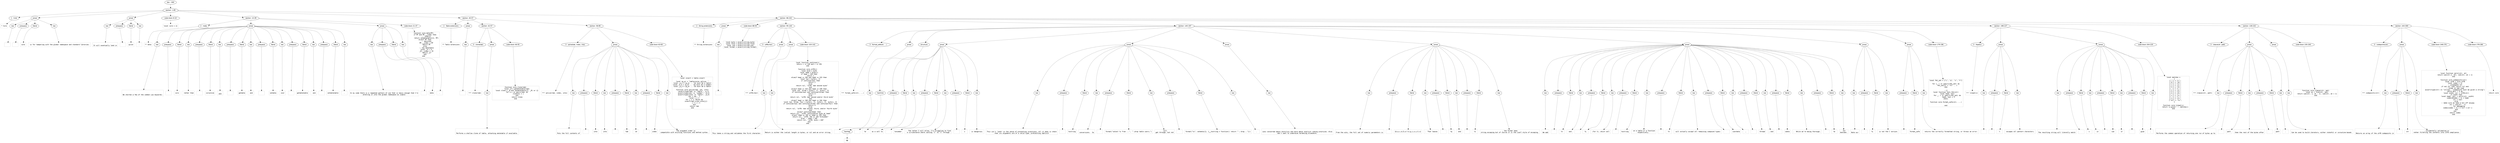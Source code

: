 digraph lpegNode {

node [fontname=Helvetica]
edge [style=dashed]

doc_0 [label="doc - 300"]


doc_0 -> { section_1}
{rank=same; section_1}

section_1 [label="section: 1-85"]


// END RANK doc_0

section_1 -> { header_2 prose_3 prose_4 codeblock_5 section_6 section_7 section_8}
{rank=same; header_2 prose_3 prose_4 codeblock_5 section_6 section_7 section_8}

header_2 [label="1 : Core"]

prose_3 [label="prose"]

prose_4 [label="prose"]

codeblock_5 [label="code block 8-10"]

section_6 [label="section: 13-39"]

section_7 [label="section: 40-57"]

section_8 [label="section: 86-242"]


// END RANK section_1

header_2 -> leaf_9
leaf_9  [color=Gray,shape=rectangle,fontname=Inconsolata,label="* Core"]
// END RANK header_2

prose_3 -> { raw_10 prespace_11 literal_12 raw_13}
{rank=same; raw_10 prespace_11 literal_12 raw_13}

raw_10 [label="raw"]

prespace_11 [label="prespace"]

literal_12 [label="literal"]

raw_13 [label="raw"]


// END RANK prose_3

raw_10 -> leaf_14
leaf_14  [color=Gray,shape=rectangle,fontname=Inconsolata,label="
"]
// END RANK raw_10

prespace_11 -> leaf_15
leaf_15  [color=Gray,shape=rectangle,fontname=Inconsolata,label=""]
// END RANK prespace_11

literal_12 -> leaf_16
leaf_16  [color=Gray,shape=rectangle,fontname=Inconsolata,label="core"]
// END RANK literal_12

raw_13 -> leaf_17
leaf_17  [color=Gray,shape=rectangle,fontname=Inconsolata,label=" is for tampering with the global namespace and standard libraries.
"]
// END RANK raw_13

prose_4 -> { raw_18 prespace_19 literal_20 raw_21}
{rank=same; raw_18 prespace_19 literal_20 raw_21}

raw_18 [label="raw"]

prespace_19 [label="prespace"]

literal_20 [label="literal"]

raw_21 [label="raw"]


// END RANK prose_4

raw_18 -> leaf_22
leaf_22  [color=Gray,shape=rectangle,fontname=Inconsolata,label="
It will eventually land in"]
// END RANK raw_18

prespace_19 -> leaf_23
leaf_23  [color=Gray,shape=rectangle,fontname=Inconsolata,label=" "]
// END RANK prespace_19

literal_20 -> leaf_24
leaf_24  [color=Gray,shape=rectangle,fontname=Inconsolata,label="pylon"]
// END RANK literal_20

raw_21 -> leaf_25
leaf_25  [color=Gray,shape=rectangle,fontname=Inconsolata,label=".
"]
// END RANK raw_21

codeblock_5 -> leaf_26
leaf_26  [color=Gray,shape=rectangle,fontname=Inconsolata,label="local core = {}"]
// END RANK codeblock_5

section_6 -> { header_27 prose_28 prose_29 codeblock_30}
{rank=same; header_27 prose_28 prose_29 codeblock_30}

header_27 [label="2 : meta"]

prose_28 [label="prose"]

prose_29 [label="prose"]

codeblock_30 [label="code block 21-37"]


// END RANK section_6

header_27 -> leaf_31
leaf_31  [color=Gray,shape=rectangle,fontname=Inconsolata,label="** meta"]
// END RANK header_27

prose_28 -> { raw_32 prespace_33 literal_34 raw_35 prespace_36 literal_37 raw_38 prespace_39 literal_40 raw_41 prespace_42 literal_43 raw_44 prespace_45 literal_46 raw_47 prespace_48 literal_49 raw_50}
{rank=same; raw_32 prespace_33 literal_34 raw_35 prespace_36 literal_37 raw_38 prespace_39 literal_40 raw_41 prespace_42 literal_43 raw_44 prespace_45 literal_46 raw_47 prespace_48 literal_49 raw_50}

raw_32 [label="raw"]

prespace_33 [label="prespace"]

literal_34 [label="literal"]

raw_35 [label="raw"]

prespace_36 [label="prespace"]

literal_37 [label="literal"]

raw_38 [label="raw"]

prespace_39 [label="prespace"]

literal_40 [label="literal"]

raw_41 [label="raw"]

prespace_42 [label="prespace"]

literal_43 [label="literal"]

raw_44 [label="raw"]

prespace_45 [label="prespace"]

literal_46 [label="literal"]

raw_47 [label="raw"]

prespace_48 [label="prespace"]

literal_49 [label="literal"]

raw_50 [label="raw"]


// END RANK prose_28

raw_32 -> leaf_51
leaf_51  [color=Gray,shape=rectangle,fontname=Inconsolata,label="

We shorten a few of the common Lua keywords:"]
// END RANK raw_32

prespace_33 -> leaf_52
leaf_52  [color=Gray,shape=rectangle,fontname=Inconsolata,label=" "]
// END RANK prespace_33

literal_34 -> leaf_53
leaf_53  [color=Gray,shape=rectangle,fontname=Inconsolata,label="coro"]
// END RANK literal_34

raw_35 -> leaf_54
leaf_54  [color=Gray,shape=rectangle,fontname=Inconsolata,label=" rather than"]
// END RANK raw_35

prespace_36 -> leaf_55
leaf_55  [color=Gray,shape=rectangle,fontname=Inconsolata,label=" "]
// END RANK prespace_36

literal_37 -> leaf_56
leaf_56  [color=Gray,shape=rectangle,fontname=Inconsolata,label="coroutine"]
// END RANK literal_37

raw_38 -> leaf_57
leaf_57  [color=Gray,shape=rectangle,fontname=Inconsolata,label=",
and"]
// END RANK raw_38

prespace_39 -> leaf_58
leaf_58  [color=Gray,shape=rectangle,fontname=Inconsolata,label=" "]
// END RANK prespace_39

literal_40 -> leaf_59
leaf_59  [color=Gray,shape=rectangle,fontname=Inconsolata,label="getmeta"]
// END RANK literal_40

raw_41 -> leaf_60
leaf_60  [color=Gray,shape=rectangle,fontname=Inconsolata,label=" and"]
// END RANK raw_41

prespace_42 -> leaf_61
leaf_61  [color=Gray,shape=rectangle,fontname=Inconsolata,label=" "]
// END RANK prespace_42

literal_43 -> leaf_62
leaf_62  [color=Gray,shape=rectangle,fontname=Inconsolata,label="setmeta"]
// END RANK literal_43

raw_44 -> leaf_63
leaf_63  [color=Gray,shape=rectangle,fontname=Inconsolata,label=" over"]
// END RANK raw_44

prespace_45 -> leaf_64
leaf_64  [color=Gray,shape=rectangle,fontname=Inconsolata,label=" "]
// END RANK prespace_45

literal_46 -> leaf_65
leaf_65  [color=Gray,shape=rectangle,fontname=Inconsolata,label="getmetatable"]
// END RANK literal_46

raw_47 -> leaf_66
leaf_66  [color=Gray,shape=rectangle,fontname=Inconsolata,label=" and"]
// END RANK raw_47

prespace_48 -> leaf_67
leaf_67  [color=Gray,shape=rectangle,fontname=Inconsolata,label=" "]
// END RANK prespace_48

literal_49 -> leaf_68
leaf_68  [color=Gray,shape=rectangle,fontname=Inconsolata,label="setmetatable"]
// END RANK literal_49

raw_50 -> leaf_69
leaf_69  [color=Gray,shape=rectangle,fontname=Inconsolata,label=".
"]
// END RANK raw_50

prose_29 -> { raw_70 prespace_71 literal_72 raw_73}
{rank=same; raw_70 prespace_71 literal_72 raw_73}

raw_70 [label="raw"]

prespace_71 [label="prespace"]

literal_72 [label="literal"]

raw_73 [label="raw"]


// END RANK prose_29

raw_70 -> leaf_74
leaf_74  [color=Gray,shape=rectangle,fontname=Inconsolata,label="
In my code there is a repeated pattern of use that is basic enough that I'm
entering it into the global namespace as simple"]
// END RANK raw_70

prespace_71 -> leaf_75
leaf_75  [color=Gray,shape=rectangle,fontname=Inconsolata,label=" "]
// END RANK prespace_71

literal_72 -> leaf_76
leaf_76  [color=Gray,shape=rectangle,fontname=Inconsolata,label="meta"]
// END RANK literal_72

raw_73 -> leaf_77
leaf_77  [color=Gray,shape=rectangle,fontname=Inconsolata,label=".
"]
// END RANK raw_73

codeblock_30 -> leaf_78
leaf_78  [color=Gray,shape=rectangle,fontname=Inconsolata,label="function core.meta(MT)
   if MT and MT.__index then
      -- inherit
      return setmetatable({}, MT)
   elseif MT then
      -- decorate
      MT.__index = MT
      return MT
   else
      -- new metatable
      local _M = {}
      _M.__index = _M
      return _M
   end
end"]
// END RANK codeblock_30

section_7 -> { header_79 prose_80 section_81 section_82}
{rank=same; header_79 prose_80 section_81 section_82}

header_79 [label="2 : Table extensions"]

prose_80 [label="prose"]

section_81 [label="section: 42-57"]

section_82 [label="section: 58-85"]


// END RANK section_7

header_79 -> leaf_83
leaf_83  [color=Gray,shape=rectangle,fontname=Inconsolata,label="** Table extensions"]
// END RANK header_79

prose_80 -> { raw_84}
{rank=same; raw_84}

raw_84 [label="raw"]


// END RANK prose_80

raw_84 -> leaf_85
leaf_85  [color=Gray,shape=rectangle,fontname=Inconsolata,label="
"]
// END RANK raw_84

section_81 -> { header_86 prose_87 codeblock_88}
{rank=same; header_86 prose_87 codeblock_88}

header_86 [label="3 : clone(tab)"]

prose_87 [label="prose"]

codeblock_88 [label="code block 46-55"]


// END RANK section_81

header_86 -> leaf_89
leaf_89  [color=Gray,shape=rectangle,fontname=Inconsolata,label="*** clone(tab)"]
// END RANK header_86

prose_87 -> { raw_90}
{rank=same; raw_90}

raw_90 [label="raw"]


// END RANK prose_87

raw_90 -> leaf_91
leaf_91  [color=Gray,shape=rectangle,fontname=Inconsolata,label="

Performs a shallow clone of table, attaching metatable if available.
"]
// END RANK raw_90

codeblock_88 -> leaf_92
leaf_92  [color=Gray,shape=rectangle,fontname=Inconsolata,label="function core.clone(tab)
   local _M = getmetatable(tab)
   local clone = _M and setmetatable({}, _M) or {}
   for k,v in pairs(tab) do
      clone[k] = v
   end
   return clone
end"]
// END RANK codeblock_88

section_82 -> { header_93 prose_94 codeblock_95}
{rank=same; header_93 prose_94 codeblock_95}

header_93 [label="3 : splice(tab, index, into)"]

prose_94 [label="prose"]

codeblock_95 [label="code block 63-83"]


// END RANK section_82

header_93 -> leaf_96
leaf_96  [color=Gray,shape=rectangle,fontname=Inconsolata,label="*** splice(tab, index, into)"]
// END RANK header_93

prose_94 -> { raw_97 prespace_98 literal_99 raw_100 prespace_101 literal_102 raw_103 prespace_104 literal_105 raw_106}
{rank=same; raw_97 prespace_98 literal_99 raw_100 prespace_101 literal_102 raw_103 prespace_104 literal_105 raw_106}

raw_97 [label="raw"]

prespace_98 [label="prespace"]

literal_99 [label="literal"]

raw_100 [label="raw"]

prespace_101 [label="prespace"]

literal_102 [label="literal"]

raw_103 [label="raw"]

prespace_104 [label="prespace"]

literal_105 [label="literal"]

raw_106 [label="raw"]


// END RANK prose_94

raw_97 -> leaf_107
leaf_107  [color=Gray,shape=rectangle,fontname=Inconsolata,label="

Puts the full contents of"]
// END RANK raw_97

prespace_98 -> leaf_108
leaf_108  [color=Gray,shape=rectangle,fontname=Inconsolata,label=" "]
// END RANK prespace_98

literal_99 -> leaf_109
leaf_109  [color=Gray,shape=rectangle,fontname=Inconsolata,label="into"]
// END RANK literal_99

raw_100 -> leaf_110
leaf_110  [color=Gray,shape=rectangle,fontname=Inconsolata,label=" into"]
// END RANK raw_100

prespace_101 -> leaf_111
leaf_111  [color=Gray,shape=rectangle,fontname=Inconsolata,label=" "]
// END RANK prespace_101

literal_102 -> leaf_112
leaf_112  [color=Gray,shape=rectangle,fontname=Inconsolata,label="tab"]
// END RANK literal_102

raw_103 -> leaf_113
leaf_113  [color=Gray,shape=rectangle,fontname=Inconsolata,label=" at"]
// END RANK raw_103

prespace_104 -> leaf_114
leaf_114  [color=Gray,shape=rectangle,fontname=Inconsolata,label=" "]
// END RANK prespace_104

literal_105 -> leaf_115
leaf_115  [color=Gray,shape=rectangle,fontname=Inconsolata,label="index"]
// END RANK literal_105

raw_106 -> leaf_116
leaf_116  [color=Gray,shape=rectangle,fontname=Inconsolata,label=".  The argument order is
compatible with existing functions and method syntax.
"]
// END RANK raw_106

codeblock_95 -> leaf_117
leaf_117  [color=Gray,shape=rectangle,fontname=Inconsolata,label="local insert = table.insert

local sp_er = \"table<core>.splice: \"
local _e_1 = sp_er .. \"$1 must be a table\"
local _e_2 = sp_er .. \"$2 must be a number\"
local _e_3 = sp_er .. \"$3 must be a table\"

function core.splice(tab, idx, into)
   assert(type(tab) == \"table\", _e_1)
   assert(type(idx) == \"number\", _e_2)
   assert(type(into) == \"table\", _e_3)
    idx = idx - 1
    local i = 1
    for j = 1, #into do
        insert(tab,i+idx,into[j])
        i = i + 1
    end
    return tab
end"]
// END RANK codeblock_95

section_8 -> { header_118 prose_119 codeblock_120 section_121 section_122 section_123 section_124 section_125}
{rank=same; header_118 prose_119 codeblock_120 section_121 section_122 section_123 section_124 section_125}

header_118 [label="2 : String extensions"]

prose_119 [label="prose"]

codeblock_120 [label="code block 88-93"]

section_121 [label="section: 95-144"]

section_122 [label="section: 145-197"]

section_123 [label="section: 198-227"]

section_124 [label="section: 228-242"]

section_125 [label="section: 243-300"]


// END RANK section_8

header_118 -> leaf_126
leaf_126  [color=Gray,shape=rectangle,fontname=Inconsolata,label="** String extensions"]
// END RANK header_118

prose_119 -> { raw_127}
{rank=same; raw_127}

raw_127 [label="raw"]


// END RANK prose_119

raw_127 -> leaf_128
leaf_128  [color=Gray,shape=rectangle,fontname=Inconsolata,label="
"]
// END RANK raw_127

codeblock_120 -> leaf_129
leaf_129  [color=Gray,shape=rectangle,fontname=Inconsolata,label="local byte = assert(string.byte)
local find = assert(string.find)
local sub = assert(string.sub)
local format = assert(string.format)"]
// END RANK codeblock_120

section_121 -> { header_130 prose_131 prose_132 codeblock_133}
{rank=same; header_130 prose_131 prose_132 codeblock_133}

header_130 [label="3 : utf8(char)"]

prose_131 [label="prose"]

prose_132 [label="prose"]

codeblock_133 [label="code block 103-142"]


// END RANK section_121

header_130 -> leaf_134
leaf_134  [color=Gray,shape=rectangle,fontname=Inconsolata,label="*** utf8(char)"]
// END RANK header_130

prose_131 -> { raw_135}
{rank=same; raw_135}

raw_135 [label="raw"]


// END RANK prose_131

raw_135 -> leaf_136
leaf_136  [color=Gray,shape=rectangle,fontname=Inconsolata,label="

This takes a string and validates the first character.
"]
// END RANK raw_135

prose_132 -> { raw_137}
{rank=same; raw_137}

raw_137 [label="raw"]


// END RANK prose_132

raw_137 -> leaf_138
leaf_138  [color=Gray,shape=rectangle,fontname=Inconsolata,label="
Return is either the (valid) length in bytes, or nil and an error string.
"]
// END RANK raw_137

codeblock_133 -> leaf_139
leaf_139  [color=Gray,shape=rectangle,fontname=Inconsolata,label="local function continue(c)
   return c >= 128 and c <= 191
end

function core.utf8(c)
   local byte = byte
   local head = byte(c)
   if head < 128 then
      return 1
   elseif head >= 194 and head <= 223 then
      local two = byte(c, 2)
      if continue(two) then
         return 2
      else
         return nil, \"utf8: bad second byte\"
      end
   elseif head >= 224 and head <= 239 then
      local two, three = byte(c, 2), byte(c, 3)
      if continue(two) and continue(three) then
         return 3
      else
         return nil, \"utf8: bad second and/or third byte\"
      end
   elseif head >= 240 and head <= 244 then
      local two, three, four = byte(c, 2), byte(c, 3), byte(c, 4)
      if continue(two) and continue(three) and continue(four) then
         return 4
      else
         return nil, \"utf8: bad second, third, and/or fourth byte\"
      end
   elseif continue(head) then
      return nil, \"utf8: continuation byte at head\"
   elseif head == 192 or head == 193 then
      return nil, \"utf8: 192 or 193 forbidden\"
   else -- head > 245
      return nil, \"utf8: byte > 245\"
   end
end"]
// END RANK codeblock_133

section_122 -> { header_140 prose_141 structure_142 prose_143 prose_144 prose_145 prose_146 prose_147 prose_148 prose_149 codeblock_150}
{rank=same; header_140 prose_141 structure_142 prose_143 prose_144 prose_145 prose_146 prose_147 prose_148 prose_149 codeblock_150}

header_140 [label="3 : format_safe(str, ...)"]

prose_141 [label="prose"]

structure_142 [label="structure"]

prose_143 [label="prose"]

prose_144 [label="prose"]

prose_145 [label="prose"]

prose_146 [label="prose"]

prose_147 [label="prose"]

prose_148 [label="prose"]

prose_149 [label="prose"]

codeblock_150 [label="code block 179-196"]


// END RANK section_122

header_140 -> leaf_151
leaf_151  [color=Gray,shape=rectangle,fontname=Inconsolata,label="*** format_safe(str, ...)"]
// END RANK header_140

prose_141 -> { raw_152}
{rank=same; raw_152}

raw_152 [label="raw"]


// END RANK prose_141

raw_152 -> leaf_153
leaf_153  [color=Gray,shape=rectangle,fontname=Inconsolata,label="
"]
// END RANK raw_152

structure_142 -> { hashline_154}
{rank=same; hashline_154}

hashline_154 [label="hashline"]


// END RANK structure_142

hashline_154 -> { hashtag_155}
{rank=same; hashtag_155}

hashtag_155 [label="hashtag"]


// END RANK hashline_154

hashtag_155 -> leaf_156
leaf_156  [color=Gray,shape=rectangle,fontname=Inconsolata,label="NB"]
// END RANK hashtag_155

prose_143 -> { prespace_157 literal_158 raw_159 prespace_160 literal_161 raw_162 prespace_163 literal_164 raw_165}
{rank=same; prespace_157 literal_158 raw_159 prespace_160 literal_161 raw_162 prespace_163 literal_164 raw_165}

prespace_157 [label="prespace"]

literal_158 [label="literal"]

raw_159 [label="raw"]

prespace_160 [label="prespace"]

literal_161 [label="literal"]

raw_162 [label="raw"]

prespace_163 [label="prespace"]

literal_164 [label="literal"]

raw_165 [label="raw"]


// END RANK prose_143

prespace_157 -> leaf_166
leaf_166  [color=Gray,shape=rectangle,fontname=Inconsolata,label=""]
// END RANK prespace_157

literal_158 -> leaf_167
leaf_167  [color=Gray,shape=rectangle,fontname=Inconsolata,label="%d"]
// END RANK literal_158

raw_159 -> leaf_168
leaf_168  [color=Gray,shape=rectangle,fontname=Inconsolata,label=" as a call to"]
// END RANK raw_159

prespace_160 -> leaf_169
leaf_169  [color=Gray,shape=rectangle,fontname=Inconsolata,label=" "]
// END RANK prespace_160

literal_161 -> leaf_170
leaf_170  [color=Gray,shape=rectangle,fontname=Inconsolata,label="tonumber"]
// END RANK literal_161

raw_162 -> leaf_171
leaf_171  [color=Gray,shape=rectangle,fontname=Inconsolata,label=".  The latter I will allow, I'm struggling to find
a circumstance where casting \"1\" to \"1\" through"]
// END RANK raw_162

prespace_163 -> leaf_172
leaf_172  [color=Gray,shape=rectangle,fontname=Inconsolata,label=" "]
// END RANK prespace_163

literal_164 -> leaf_173
leaf_173  [color=Gray,shape=rectangle,fontname=Inconsolata,label="1"]
// END RANK literal_164

raw_165 -> leaf_174
leaf_174  [color=Gray,shape=rectangle,fontname=Inconsolata,label=" is dangerous.
"]
// END RANK raw_165

prose_144 -> { raw_175 prespace_176 literal_177 raw_178 prespace_179 literal_180 raw_181 prespace_182 literal_183 raw_184}
{rank=same; raw_175 prespace_176 literal_177 raw_178 prespace_179 literal_180 raw_181 prespace_182 literal_183 raw_184}

raw_175 [label="raw"]

prespace_176 [label="prespace"]

literal_177 [label="literal"]

raw_178 [label="raw"]

prespace_179 [label="prespace"]

literal_180 [label="literal"]

raw_181 [label="raw"]

prespace_182 [label="prespace"]

literal_183 [label="literal"]

raw_184 [label="raw"]


// END RANK prose_144

raw_175 -> leaf_185
leaf_185  [color=Gray,shape=rectangle,fontname=Inconsolata,label="
This isn't \"safe\" in the sense of preventing injections, all it does is check
that its arguments are of a valid type, prohibiting implicit"]
// END RANK raw_175

prespace_176 -> leaf_186
leaf_186  [color=Gray,shape=rectangle,fontname=Inconsolata,label=" "]
// END RANK prespace_176

literal_177 -> leaf_187
leaf_187  [color=Gray,shape=rectangle,fontname=Inconsolata,label="tostring"]
// END RANK literal_177

raw_178 -> leaf_188
leaf_188  [color=Gray,shape=rectangle,fontname=Inconsolata,label="
conversions.  So"]
// END RANK raw_178

prespace_179 -> leaf_189
leaf_189  [color=Gray,shape=rectangle,fontname=Inconsolata,label=" "]
// END RANK prespace_179

literal_180 -> leaf_190
leaf_190  [color=Gray,shape=rectangle,fontname=Inconsolata,label="format(\"select %s from ...\", \"';drop table users;\")"]
// END RANK literal_180

raw_181 -> leaf_191
leaf_191  [color=Gray,shape=rectangle,fontname=Inconsolata,label=" will
get through, but not"]
// END RANK raw_181

prespace_182 -> leaf_192
leaf_192  [color=Gray,shape=rectangle,fontname=Inconsolata,label=""]
// END RANK prespace_182

literal_183 -> leaf_193
leaf_193  [color=Gray,shape=rectangle,fontname=Inconsolata,label="format(\"%s\", setmeta({}, {__tostring = function() return \"'; drop...\"}))"]
// END RANK literal_183

raw_184 -> leaf_194
leaf_194  [color=Gray,shape=rectangle,fontname=Inconsolata,label=".
"]
// END RANK raw_184

prose_145 -> { raw_195}
{rank=same; raw_195}

raw_195 [label="raw"]


// END RANK prose_145

raw_195 -> leaf_196
leaf_196  [color=Gray,shape=rectangle,fontname=Inconsolata,label="
Less concerned about hostility and more about explicit coding practices. Also
don't want to undermine hardening elsewhere.
"]
// END RANK raw_195

prose_146 -> { raw_197 prespace_198 literal_199 raw_200 prespace_201 literal_202 raw_203 prespace_204 literal_205 raw_206}
{rank=same; raw_197 prespace_198 literal_199 raw_200 prespace_201 literal_202 raw_203 prespace_204 literal_205 raw_206}

raw_197 [label="raw"]

prespace_198 [label="prespace"]

literal_199 [label="literal"]

raw_200 [label="raw"]

prespace_201 [label="prespace"]

literal_202 [label="literal"]

raw_203 [label="raw"]

prespace_204 [label="prespace"]

literal_205 [label="literal"]

raw_206 [label="raw"]


// END RANK prose_146

raw_197 -> leaf_207
leaf_207  [color=Gray,shape=rectangle,fontname=Inconsolata,label="
From the wiki, the full set of numeric parameters is"]
// END RANK raw_197

prespace_198 -> leaf_208
leaf_208  [color=Gray,shape=rectangle,fontname=Inconsolata,label=""]
// END RANK prespace_198

literal_199 -> leaf_209
leaf_209  [color=Gray,shape=rectangle,fontname=Inconsolata,label="{A,a,c,d,E,e,f,G,g,i,o,u,X,x}"]
// END RANK literal_199

raw_200 -> leaf_210
leaf_210  [color=Gray,shape=rectangle,fontname=Inconsolata,label=".  That leaves"]
// END RANK raw_200

prespace_201 -> leaf_211
leaf_211  [color=Gray,shape=rectangle,fontname=Inconsolata,label=" "]
// END RANK prespace_201

literal_202 -> leaf_212
leaf_212  [color=Gray,shape=rectangle,fontname=Inconsolata,label="%q"]
// END RANK literal_202

raw_203 -> leaf_213
leaf_213  [color=Gray,shape=rectangle,fontname=Inconsolata,label=" and"]
// END RANK raw_203

prespace_204 -> leaf_214
leaf_214  [color=Gray,shape=rectangle,fontname=Inconsolata,label=" "]
// END RANK prespace_204

literal_205 -> leaf_215
leaf_215  [color=Gray,shape=rectangle,fontname=Inconsolata,label="%s"]
// END RANK literal_205

raw_206 -> leaf_216
leaf_216  [color=Gray,shape=rectangle,fontname=Inconsolata,label=", the former does
string escaping but of course it is the Lua/C style of escaping.
"]
// END RANK raw_206

prose_147 -> { raw_217 prespace_218 literal_219 raw_220 prespace_221 literal_222 raw_223 prespace_224 literal_225 raw_226 prespace_227 literal_228 raw_229 prespace_230 literal_231 raw_232 prespace_233 literal_234 raw_235 prespace_236 literal_237 raw_238 prespace_239 literal_240 raw_241}
{rank=same; raw_217 prespace_218 literal_219 raw_220 prespace_221 literal_222 raw_223 prespace_224 literal_225 raw_226 prespace_227 literal_228 raw_229 prespace_230 literal_231 raw_232 prespace_233 literal_234 raw_235 prespace_236 literal_237 raw_238 prespace_239 literal_240 raw_241}

raw_217 [label="raw"]

prespace_218 [label="prespace"]

literal_219 [label="literal"]

raw_220 [label="raw"]

prespace_221 [label="prespace"]

literal_222 [label="literal"]

raw_223 [label="raw"]

prespace_224 [label="prespace"]

literal_225 [label="literal"]

raw_226 [label="raw"]

prespace_227 [label="prespace"]

literal_228 [label="literal"]

raw_229 [label="raw"]

prespace_230 [label="prespace"]

literal_231 [label="literal"]

raw_232 [label="raw"]

prespace_233 [label="prespace"]

literal_234 [label="literal"]

raw_235 [label="raw"]

prespace_236 [label="prespace"]

literal_237 [label="literal"]

raw_238 [label="raw"]

prespace_239 [label="prespace"]

literal_240 [label="literal"]

raw_241 [label="raw"]


// END RANK prose_147

raw_217 -> leaf_242
leaf_242  [color=Gray,shape=rectangle,fontname=Inconsolata,label="
We add"]
// END RANK raw_217

prespace_218 -> leaf_243
leaf_243  [color=Gray,shape=rectangle,fontname=Inconsolata,label=" "]
// END RANK prespace_218

literal_219 -> leaf_244
leaf_244  [color=Gray,shape=rectangle,fontname=Inconsolata,label="%t"]
// END RANK literal_219

raw_220 -> leaf_245
leaf_245  [color=Gray,shape=rectangle,fontname=Inconsolata,label=" and"]
// END RANK raw_220

prespace_221 -> leaf_246
leaf_246  [color=Gray,shape=rectangle,fontname=Inconsolata,label=" "]
// END RANK prespace_221

literal_222 -> leaf_247
leaf_247  [color=Gray,shape=rectangle,fontname=Inconsolata,label="%L"]
// END RANK literal_222

raw_223 -> leaf_248
leaf_248  [color=Gray,shape=rectangle,fontname=Inconsolata,label=" (for λ), which call"]
// END RANK raw_223

prespace_224 -> leaf_249
leaf_249  [color=Gray,shape=rectangle,fontname=Inconsolata,label=" "]
// END RANK prespace_224

literal_225 -> leaf_250
leaf_250  [color=Gray,shape=rectangle,fontname=Inconsolata,label="tostring"]
// END RANK literal_225

raw_226 -> leaf_251
leaf_251  [color=Gray,shape=rectangle,fontname=Inconsolata,label=" on a table or a function
respectively. "]
// END RANK raw_226

prespace_227 -> leaf_252
leaf_252  [color=Gray,shape=rectangle,fontname=Inconsolata,label=" "]
// END RANK prespace_227

literal_228 -> leaf_253
leaf_253  [color=Gray,shape=rectangle,fontname=Inconsolata,label="%t"]
// END RANK literal_228

raw_229 -> leaf_254
leaf_254  [color=Gray,shape=rectangle,fontname=Inconsolata,label=" will actually accept all remaining compound types:"]
// END RANK raw_229

prespace_230 -> leaf_255
leaf_255  [color=Gray,shape=rectangle,fontname=Inconsolata,label=""]
// END RANK prespace_230

literal_231 -> leaf_256
leaf_256  [color=Gray,shape=rectangle,fontname=Inconsolata,label="userdata"]
// END RANK literal_231

raw_232 -> leaf_257
leaf_257  [color=Gray,shape=rectangle,fontname=Inconsolata,label=","]
// END RANK raw_232

prespace_233 -> leaf_258
leaf_258  [color=Gray,shape=rectangle,fontname=Inconsolata,label=" "]
// END RANK prespace_233

literal_234 -> leaf_259
leaf_259  [color=Gray,shape=rectangle,fontname=Inconsolata,label="thread"]
// END RANK literal_234

raw_235 -> leaf_260
leaf_260  [color=Gray,shape=rectangle,fontname=Inconsolata,label=", and"]
// END RANK raw_235

prespace_236 -> leaf_261
leaf_261  [color=Gray,shape=rectangle,fontname=Inconsolata,label=" "]
// END RANK prespace_236

literal_237 -> leaf_262
leaf_262  [color=Gray,shape=rectangle,fontname=Inconsolata,label="cdata"]
// END RANK literal_237

raw_238 -> leaf_263
leaf_263  [color=Gray,shape=rectangle,fontname=Inconsolata,label=".  While we're being thorough,"]
// END RANK raw_238

prespace_239 -> leaf_264
leaf_264  [color=Gray,shape=rectangle,fontname=Inconsolata,label=" "]
// END RANK prespace_239

literal_240 -> leaf_265
leaf_265  [color=Gray,shape=rectangle,fontname=Inconsolata,label="%b"]
// END RANK literal_240

raw_241 -> leaf_266
leaf_266  [color=Gray,shape=rectangle,fontname=Inconsolata,label=" for
boolean.
"]
// END RANK raw_241

prose_148 -> { raw_267 prespace_268 literal_269 raw_270}
{rank=same; raw_267 prespace_268 literal_269 raw_270}

raw_267 [label="raw"]

prespace_268 [label="prespace"]

literal_269 [label="literal"]

raw_270 [label="raw"]


// END RANK prose_148

raw_267 -> leaf_271
leaf_271  [color=Gray,shape=rectangle,fontname=Inconsolata,label="
Note our"]
// END RANK raw_267

prespace_268 -> leaf_272
leaf_272  [color=Gray,shape=rectangle,fontname=Inconsolata,label=" "]
// END RANK prespace_268

literal_269 -> leaf_273
leaf_273  [color=Gray,shape=rectangle,fontname=Inconsolata,label="%L"]
// END RANK literal_269

raw_270 -> leaf_274
leaf_274  [color=Gray,shape=rectangle,fontname=Inconsolata,label=" is not the C version.
"]
// END RANK raw_270

prose_149 -> { prespace_275 literal_276 raw_277}
{rank=same; prespace_275 literal_276 raw_277}

prespace_275 [label="prespace"]

literal_276 [label="literal"]

raw_277 [label="raw"]


// END RANK prose_149

prespace_275 -> leaf_278
leaf_278  [color=Gray,shape=rectangle,fontname=Inconsolata,label=""]
// END RANK prespace_275

literal_276 -> leaf_279
leaf_279  [color=Gray,shape=rectangle,fontname=Inconsolata,label="format_safe"]
// END RANK literal_276

raw_277 -> leaf_280
leaf_280  [color=Gray,shape=rectangle,fontname=Inconsolata,label=" returns the correctly formatted string, or throws an error.
"]
// END RANK raw_277

codeblock_150 -> leaf_281
leaf_281  [color=Gray,shape=rectangle,fontname=Inconsolata,label="local fmt_set = {\"L\", \"q\", \"s\", \"t\"}

for i, v in ipairs(fmt_set) do
   fmt_set[i] = \"%%\" .. v
end

--[[
local function next_fmt(str)
   local head, tail
   for _, v in ipairs(fmt_set) do
      head, tail = 2
end]]

function core.format_safe(str, ...)

end"]
// END RANK codeblock_150

section_123 -> { header_282 prose_283 prose_284 codeblock_285}
{rank=same; header_282 prose_283 prose_284 codeblock_285}

header_282 [label="3 : litpat(s)"]

prose_283 [label="prose"]

prose_284 [label="prose"]

codeblock_285 [label="code block 204-225"]


// END RANK section_123

header_282 -> leaf_286
leaf_286  [color=Gray,shape=rectangle,fontname=Inconsolata,label="*** litpat(s)"]
// END RANK header_282

prose_283 -> { raw_287 prespace_288 literal_289 raw_290}
{rank=same; raw_287 prespace_288 literal_289 raw_290}

raw_287 [label="raw"]

prespace_288 [label="prespace"]

literal_289 [label="literal"]

raw_290 [label="raw"]


// END RANK prose_283

raw_287 -> leaf_291
leaf_291  [color=Gray,shape=rectangle,fontname=Inconsolata,label=""]
// END RANK raw_287

prespace_288 -> leaf_292
leaf_292  [color=Gray,shape=rectangle,fontname=Inconsolata,label=""]
// END RANK prespace_288

literal_289 -> leaf_293
leaf_293  [color=Gray,shape=rectangle,fontname=Inconsolata,label="%"]
// END RANK literal_289

raw_290 -> leaf_294
leaf_294  [color=Gray,shape=rectangle,fontname=Inconsolata,label=" escapes all pattern characters.
"]
// END RANK raw_290

prose_284 -> { raw_295 prespace_296 literal_297 raw_298 prespace_299 literal_300 raw_301 prespace_302 literal_303 raw_304}
{rank=same; raw_295 prespace_296 literal_297 raw_298 prespace_299 literal_300 raw_301 prespace_302 literal_303 raw_304}

raw_295 [label="raw"]

prespace_296 [label="prespace"]

literal_297 [label="literal"]

raw_298 [label="raw"]

prespace_299 [label="prespace"]

literal_300 [label="literal"]

raw_301 [label="raw"]

prespace_302 [label="prespace"]

literal_303 [label="literal"]

raw_304 [label="raw"]


// END RANK prose_284

raw_295 -> leaf_305
leaf_305  [color=Gray,shape=rectangle,fontname=Inconsolata,label="
The resulting string will literally match"]
// END RANK raw_295

prespace_296 -> leaf_306
leaf_306  [color=Gray,shape=rectangle,fontname=Inconsolata,label=" "]
// END RANK prespace_296

literal_297 -> leaf_307
leaf_307  [color=Gray,shape=rectangle,fontname=Inconsolata,label="s"]
// END RANK literal_297

raw_298 -> leaf_308
leaf_308  [color=Gray,shape=rectangle,fontname=Inconsolata,label=" in"]
// END RANK raw_298

prespace_299 -> leaf_309
leaf_309  [color=Gray,shape=rectangle,fontname=Inconsolata,label=" "]
// END RANK prespace_299

literal_300 -> leaf_310
leaf_310  [color=Gray,shape=rectangle,fontname=Inconsolata,label="sub"]
// END RANK literal_300

raw_301 -> leaf_311
leaf_311  [color=Gray,shape=rectangle,fontname=Inconsolata,label=" or"]
// END RANK raw_301

prespace_302 -> leaf_312
leaf_312  [color=Gray,shape=rectangle,fontname=Inconsolata,label=" "]
// END RANK prespace_302

literal_303 -> leaf_313
leaf_313  [color=Gray,shape=rectangle,fontname=Inconsolata,label="gsub"]
// END RANK literal_303

raw_304 -> leaf_314
leaf_314  [color=Gray,shape=rectangle,fontname=Inconsolata,label=".
"]
// END RANK raw_304

codeblock_285 -> leaf_315
leaf_315  [color=Gray,shape=rectangle,fontname=Inconsolata,label="local matches =
  {
    [\"^\"] = \"%^\";
    [\"$\"] = \"%$\";
    [\"(\"] = \"%(\";
    [\")\"] = \"%)\";
    [\"%\"] = \"%%\";
    [\".\"] = \"%.\";
    [\"[\"] = \"%[\";
    [\"]\"] = \"%]\";
    [\"*\"] = \"%*\";
    [\"+\"] = \"%+\";
    [\"-\"] = \"%-\";
    [\"?\"] = \"%?\";
    [\"\\0\"] = \"%z\";
  }

function core.litpat(s)
    return (s:gsub(\".\", matches))
end"]
// END RANK codeblock_285

section_124 -> { header_316 prose_317 prose_318 codeblock_319}
{rank=same; header_316 prose_317 prose_318 codeblock_319}

header_316 [label="3 : cleave(str, patt)"]

prose_317 [label="prose"]

prose_318 [label="prose"]

codeblock_319 [label="code block 235-240"]


// END RANK section_124

header_316 -> leaf_320
leaf_320  [color=Gray,shape=rectangle,fontname=Inconsolata,label="*** cleave(str, patt)"]
// END RANK header_316

prose_317 -> { raw_321 prespace_322 literal_323 raw_324 prespace_325 literal_326 raw_327}
{rank=same; raw_321 prespace_322 literal_323 raw_324 prespace_325 literal_326 raw_327}

raw_321 [label="raw"]

prespace_322 [label="prespace"]

literal_323 [label="literal"]

raw_324 [label="raw"]

prespace_325 [label="prespace"]

literal_326 [label="literal"]

raw_327 [label="raw"]


// END RANK prose_317

raw_321 -> leaf_328
leaf_328  [color=Gray,shape=rectangle,fontname=Inconsolata,label="

Performs the common operation of returning one run of bytes up to"]
// END RANK raw_321

prespace_322 -> leaf_329
leaf_329  [color=Gray,shape=rectangle,fontname=Inconsolata,label=" "]
// END RANK prespace_322

literal_323 -> leaf_330
leaf_330  [color=Gray,shape=rectangle,fontname=Inconsolata,label="patt"]
// END RANK literal_323

raw_324 -> leaf_331
leaf_331  [color=Gray,shape=rectangle,fontname=Inconsolata,label="
then the rest of the bytes after"]
// END RANK raw_324

prespace_325 -> leaf_332
leaf_332  [color=Gray,shape=rectangle,fontname=Inconsolata,label=" "]
// END RANK prespace_325

literal_326 -> leaf_333
leaf_333  [color=Gray,shape=rectangle,fontname=Inconsolata,label="patt"]
// END RANK literal_326

raw_327 -> leaf_334
leaf_334  [color=Gray,shape=rectangle,fontname=Inconsolata,label=".
"]
// END RANK raw_327

prose_318 -> { raw_335}
{rank=same; raw_335}

raw_335 [label="raw"]


// END RANK prose_318

raw_335 -> leaf_336
leaf_336  [color=Gray,shape=rectangle,fontname=Inconsolata,label="
Can be used to build iterators, either stateful or coroutine-based.
"]
// END RANK raw_335

codeblock_319 -> leaf_337
leaf_337  [color=Gray,shape=rectangle,fontname=Inconsolata,label="function core.cleave(str, pat)
   local at = find(str, pat)
   return sub(str, 1, at - 1), sub(str, at + 1)
end"]
// END RANK codeblock_319

section_125 -> { header_338 prose_339 codeblock_340 codeblock_341}
{rank=same; header_338 prose_339 codeblock_340 codeblock_341}

header_338 [label="3 : codepoints(str)"]

prose_339 [label="prose"]

codeblock_340 [label="code block 248-276"]

codeblock_341 [label="code block 278-280"]


// END RANK section_125

header_338 -> leaf_342
leaf_342  [color=Gray,shape=rectangle,fontname=Inconsolata,label="*** codepoints(str)"]
// END RANK header_338

prose_339 -> { raw_343 prespace_344 literal_345 raw_346}
{rank=same; raw_343 prespace_344 literal_345 raw_346}

raw_343 [label="raw"]

prespace_344 [label="prespace"]

literal_345 [label="literal"]

raw_346 [label="raw"]


// END RANK prose_339

raw_343 -> leaf_347
leaf_347  [color=Gray,shape=rectangle,fontname=Inconsolata,label="

Returns an array of the utf8 codepoints in"]
// END RANK raw_343

prespace_344 -> leaf_348
leaf_348  [color=Gray,shape=rectangle,fontname=Inconsolata,label=" "]
// END RANK prespace_344

literal_345 -> leaf_349
leaf_349  [color=Gray,shape=rectangle,fontname=Inconsolata,label="str"]
// END RANK literal_345

raw_346 -> leaf_350
leaf_350  [color=Gray,shape=rectangle,fontname=Inconsolata,label=", incidentally validating or
rather filtering the contents into utf8 compliance.
"]
// END RANK raw_346

codeblock_340 -> leaf_351
leaf_351  [color=Gray,shape=rectangle,fontname=Inconsolata,label="
local function split(str, at)
   return sub(str,1, at), sub(str, at + 1)
end

function core.codepoints(str)
   local utf8 = core.utf8
   local codes = {}
   -- propagate nil
   if not str then return nil end
   -- break on bad type
   assert(type(str) == \"string\", \"codepoints must be given a string\")
   while #str > 0 do
      local width, err = utf8(str)
      if width then
         local head, tail = split(str, width)
         codes[#codes + 1] = head
         str = tail
      else
         -- make sure we take a bit off anyway
         str = sub(str, -1)
         -- for debugging
         codes[codes + 1] = { err = err }
      end
   end
   return codes
end"]
// END RANK codeblock_340

codeblock_341 -> leaf_352
leaf_352  [color=Gray,shape=rectangle,fontname=Inconsolata,label="return core"]
// END RANK codeblock_341


}
